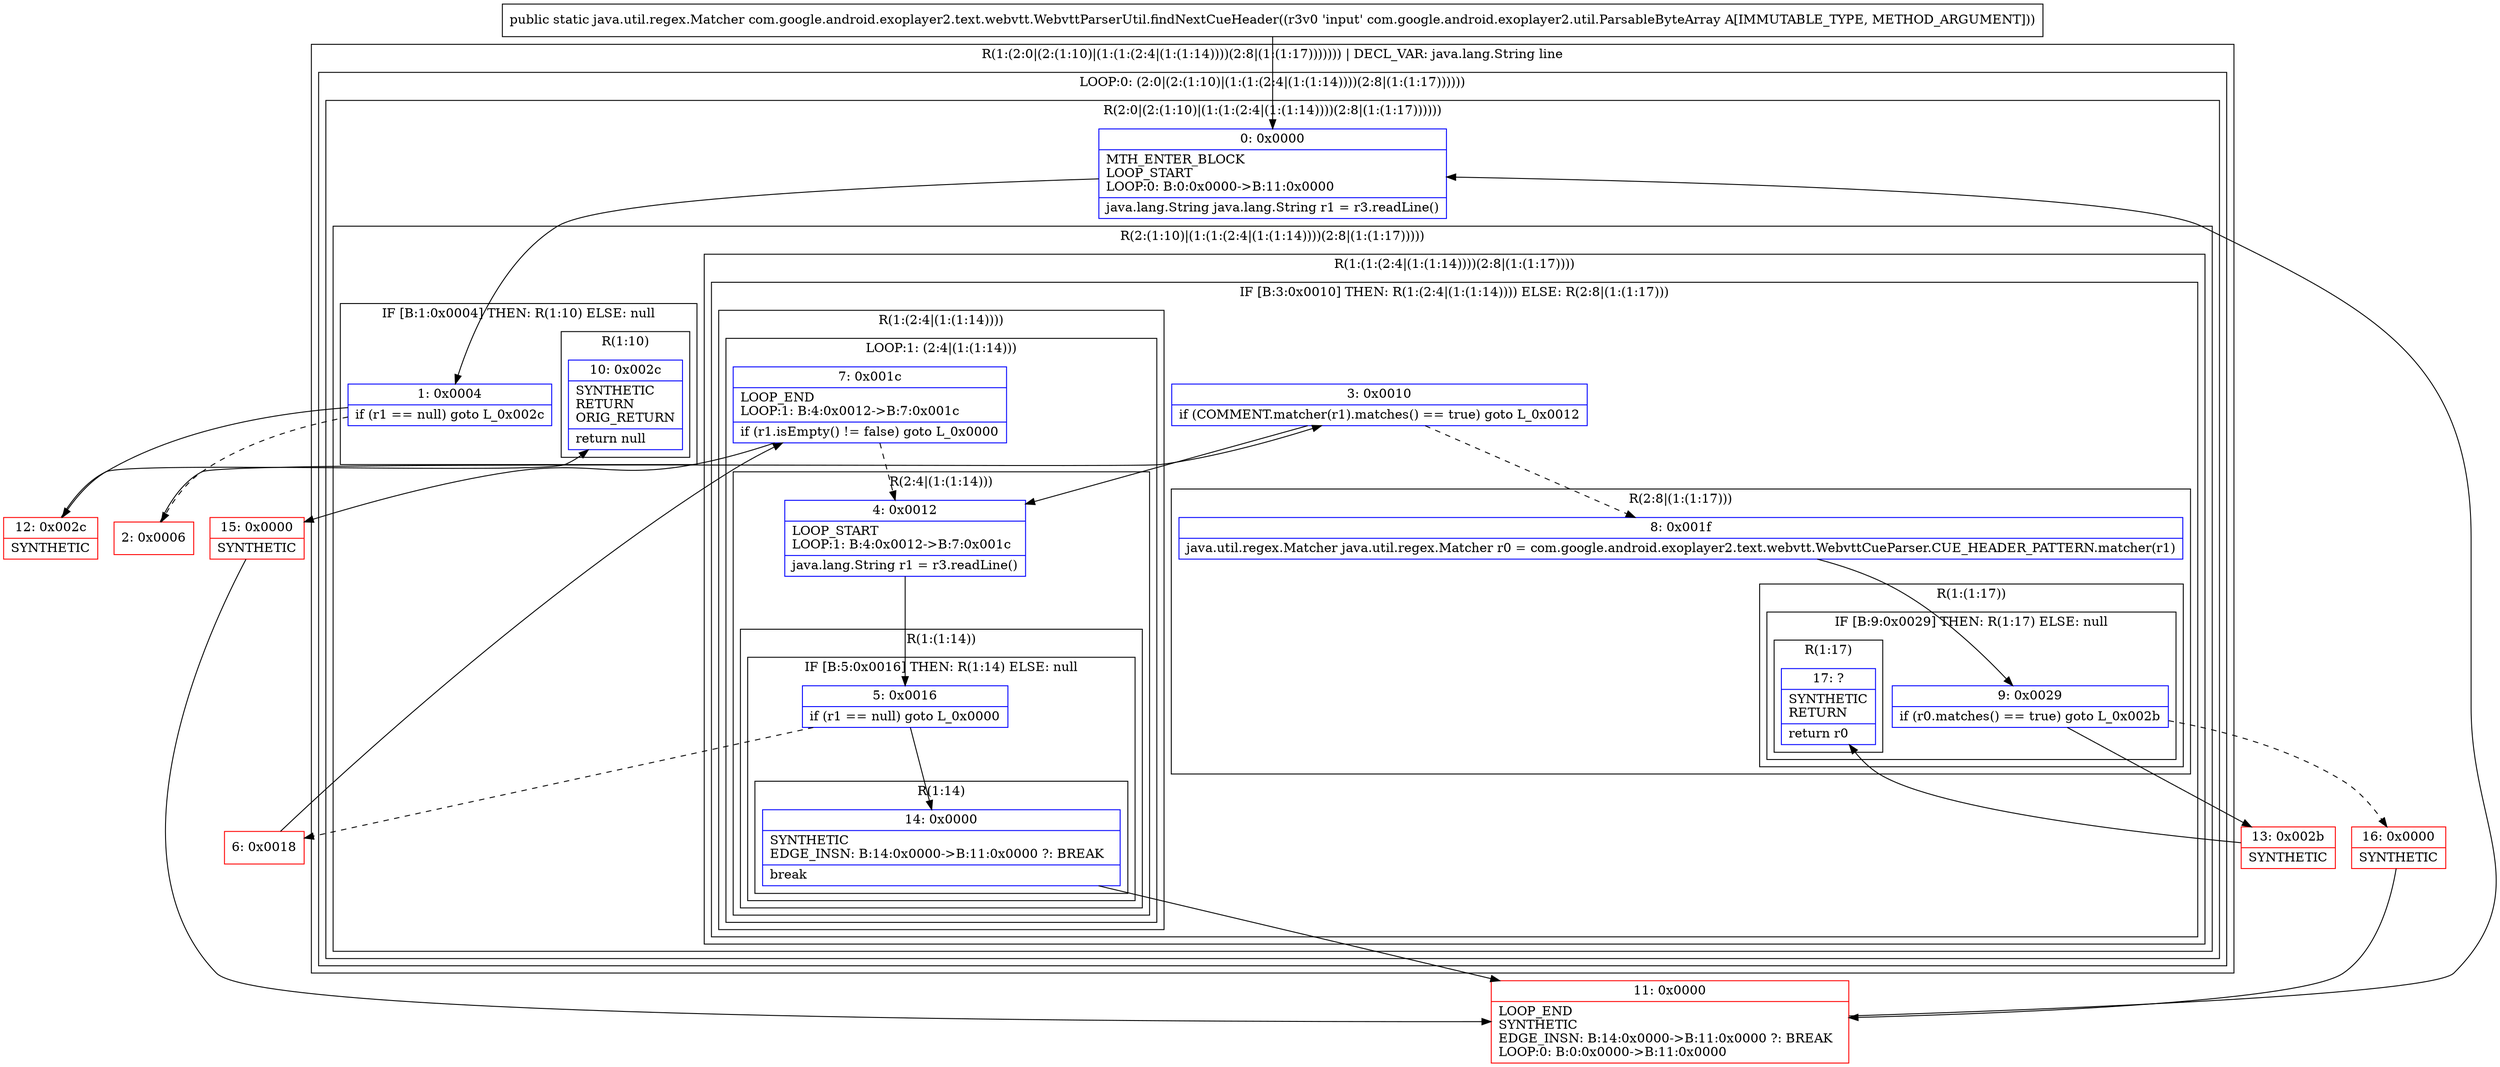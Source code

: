 digraph "CFG forcom.google.android.exoplayer2.text.webvtt.WebvttParserUtil.findNextCueHeader(Lcom\/google\/android\/exoplayer2\/util\/ParsableByteArray;)Ljava\/util\/regex\/Matcher;" {
subgraph cluster_Region_706934518 {
label = "R(1:(2:0|(2:(1:10)|(1:(1:(2:4|(1:(1:14))))(2:8|(1:(1:17))))))) | DECL_VAR: java.lang.String line\l";
node [shape=record,color=blue];
subgraph cluster_LoopRegion_1453937698 {
label = "LOOP:0: (2:0|(2:(1:10)|(1:(1:(2:4|(1:(1:14))))(2:8|(1:(1:17))))))";
node [shape=record,color=blue];
subgraph cluster_Region_1081438022 {
label = "R(2:0|(2:(1:10)|(1:(1:(2:4|(1:(1:14))))(2:8|(1:(1:17))))))";
node [shape=record,color=blue];
Node_0 [shape=record,label="{0\:\ 0x0000|MTH_ENTER_BLOCK\lLOOP_START\lLOOP:0: B:0:0x0000\-\>B:11:0x0000\l|java.lang.String java.lang.String r1 = r3.readLine()\l}"];
subgraph cluster_Region_1885807514 {
label = "R(2:(1:10)|(1:(1:(2:4|(1:(1:14))))(2:8|(1:(1:17)))))";
node [shape=record,color=blue];
subgraph cluster_IfRegion_441967636 {
label = "IF [B:1:0x0004] THEN: R(1:10) ELSE: null";
node [shape=record,color=blue];
Node_1 [shape=record,label="{1\:\ 0x0004|if (r1 == null) goto L_0x002c\l}"];
subgraph cluster_Region_264182746 {
label = "R(1:10)";
node [shape=record,color=blue];
Node_10 [shape=record,label="{10\:\ 0x002c|SYNTHETIC\lRETURN\lORIG_RETURN\l|return null\l}"];
}
}
subgraph cluster_Region_848812445 {
label = "R(1:(1:(2:4|(1:(1:14))))(2:8|(1:(1:17))))";
node [shape=record,color=blue];
subgraph cluster_IfRegion_522520543 {
label = "IF [B:3:0x0010] THEN: R(1:(2:4|(1:(1:14)))) ELSE: R(2:8|(1:(1:17)))";
node [shape=record,color=blue];
Node_3 [shape=record,label="{3\:\ 0x0010|if (COMMENT.matcher(r1).matches() == true) goto L_0x0012\l}"];
subgraph cluster_Region_771986345 {
label = "R(1:(2:4|(1:(1:14))))";
node [shape=record,color=blue];
subgraph cluster_LoopRegion_424253940 {
label = "LOOP:1: (2:4|(1:(1:14)))";
node [shape=record,color=blue];
Node_7 [shape=record,label="{7\:\ 0x001c|LOOP_END\lLOOP:1: B:4:0x0012\-\>B:7:0x001c\l|if (r1.isEmpty() != false) goto L_0x0000\l}"];
subgraph cluster_Region_728143277 {
label = "R(2:4|(1:(1:14)))";
node [shape=record,color=blue];
Node_4 [shape=record,label="{4\:\ 0x0012|LOOP_START\lLOOP:1: B:4:0x0012\-\>B:7:0x001c\l|java.lang.String r1 = r3.readLine()\l}"];
subgraph cluster_Region_1731268096 {
label = "R(1:(1:14))";
node [shape=record,color=blue];
subgraph cluster_IfRegion_1645862868 {
label = "IF [B:5:0x0016] THEN: R(1:14) ELSE: null";
node [shape=record,color=blue];
Node_5 [shape=record,label="{5\:\ 0x0016|if (r1 == null) goto L_0x0000\l}"];
subgraph cluster_Region_271038711 {
label = "R(1:14)";
node [shape=record,color=blue];
Node_14 [shape=record,label="{14\:\ 0x0000|SYNTHETIC\lEDGE_INSN: B:14:0x0000\-\>B:11:0x0000 ?: BREAK  \l|break\l}"];
}
}
}
}
}
}
subgraph cluster_Region_1392253985 {
label = "R(2:8|(1:(1:17)))";
node [shape=record,color=blue];
Node_8 [shape=record,label="{8\:\ 0x001f|java.util.regex.Matcher java.util.regex.Matcher r0 = com.google.android.exoplayer2.text.webvtt.WebvttCueParser.CUE_HEADER_PATTERN.matcher(r1)\l}"];
subgraph cluster_Region_485539935 {
label = "R(1:(1:17))";
node [shape=record,color=blue];
subgraph cluster_IfRegion_966284903 {
label = "IF [B:9:0x0029] THEN: R(1:17) ELSE: null";
node [shape=record,color=blue];
Node_9 [shape=record,label="{9\:\ 0x0029|if (r0.matches() == true) goto L_0x002b\l}"];
subgraph cluster_Region_474640900 {
label = "R(1:17)";
node [shape=record,color=blue];
Node_17 [shape=record,label="{17\:\ ?|SYNTHETIC\lRETURN\l|return r0\l}"];
}
}
}
}
}
}
}
}
}
}
Node_2 [shape=record,color=red,label="{2\:\ 0x0006}"];
Node_6 [shape=record,color=red,label="{6\:\ 0x0018}"];
Node_11 [shape=record,color=red,label="{11\:\ 0x0000|LOOP_END\lSYNTHETIC\lEDGE_INSN: B:14:0x0000\-\>B:11:0x0000 ?: BREAK  \lLOOP:0: B:0:0x0000\-\>B:11:0x0000\l}"];
Node_12 [shape=record,color=red,label="{12\:\ 0x002c|SYNTHETIC\l}"];
Node_13 [shape=record,color=red,label="{13\:\ 0x002b|SYNTHETIC\l}"];
Node_15 [shape=record,color=red,label="{15\:\ 0x0000|SYNTHETIC\l}"];
Node_16 [shape=record,color=red,label="{16\:\ 0x0000|SYNTHETIC\l}"];
MethodNode[shape=record,label="{public static java.util.regex.Matcher com.google.android.exoplayer2.text.webvtt.WebvttParserUtil.findNextCueHeader((r3v0 'input' com.google.android.exoplayer2.util.ParsableByteArray A[IMMUTABLE_TYPE, METHOD_ARGUMENT])) }"];
MethodNode -> Node_0;
Node_0 -> Node_1;
Node_1 -> Node_2[style=dashed];
Node_1 -> Node_12;
Node_3 -> Node_4;
Node_3 -> Node_8[style=dashed];
Node_7 -> Node_4[style=dashed];
Node_7 -> Node_15;
Node_4 -> Node_5;
Node_5 -> Node_6[style=dashed];
Node_5 -> Node_14;
Node_14 -> Node_11;
Node_8 -> Node_9;
Node_9 -> Node_13;
Node_9 -> Node_16[style=dashed];
Node_2 -> Node_3;
Node_6 -> Node_7;
Node_11 -> Node_0;
Node_12 -> Node_10;
Node_13 -> Node_17;
Node_15 -> Node_11;
Node_16 -> Node_11;
}

